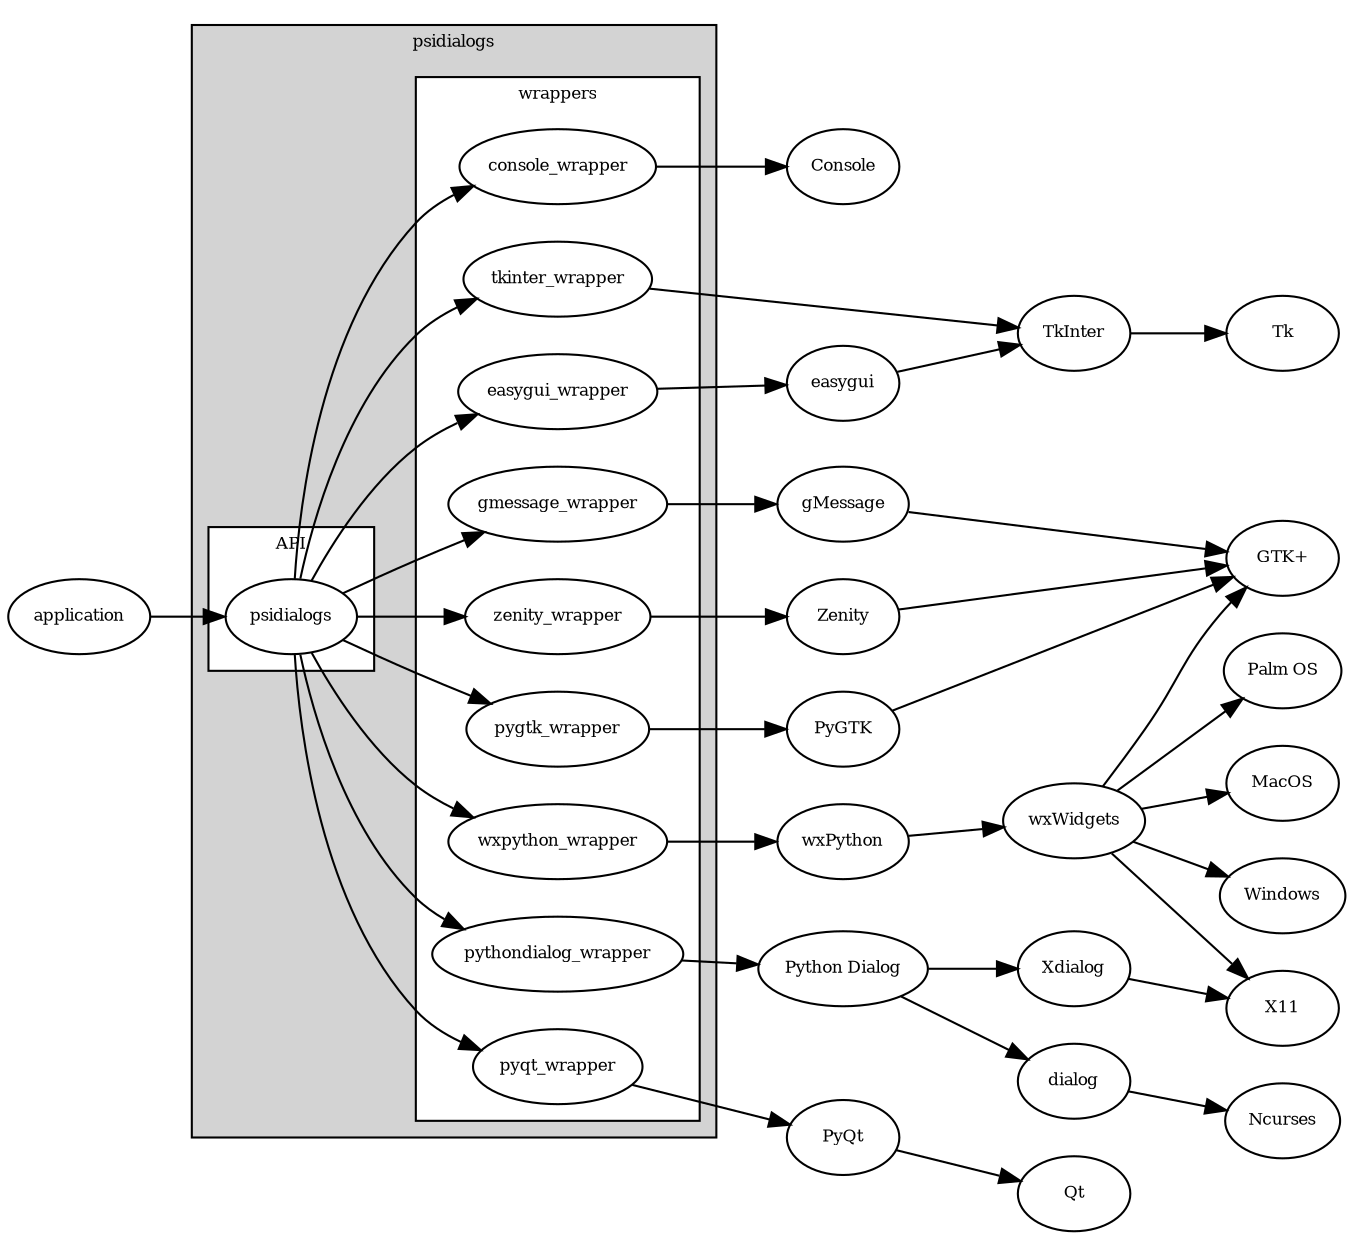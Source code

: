 digraph G {
rankdir=LR;
node [fontsize=8];
fontsize=8;

subgraph cluster_0 {
	label = "psidialogs";
	style=filled;
	fillcolor=lightgrey;
	subgraph cluster_1 {
		label = "API";
		style=filled;
		fillcolor=white;

		psidialogs;
	}
	subgraph cluster_2 {
		style=filled;
		fillcolor=white;
		label = "wrappers";

		psidialogs -> console_wrapper;
		psidialogs -> easygui_wrapper;
		psidialogs -> gmessage_wrapper;
		psidialogs -> pygtk_wrapper;
		psidialogs -> pyqt_wrapper;
		psidialogs -> pythondialog_wrapper;
		psidialogs -> tkinter_wrapper;
		psidialogs -> wxpython_wrapper;
		psidialogs -> zenity_wrapper;
	}
}
console_wrapper -> Console;
easygui_wrapper -> easygui -> TkInter -> Tk;
gmessage_wrapper -> gMessage -> "GTK+";
pyqt_wrapper -> PyQt -> Qt;
pythondialog_wrapper -> "Python Dialog" -> Xdialog -> X11;
"Python Dialog"  -> dialog -> Ncurses;
tkinter_wrapper -> TkInter;
zenity_wrapper -> Zenity -> "GTK+";

pygtk_wrapper -> PyGTK -> "GTK+";
wxpython_wrapper -> wxPython -> wxWidgets;
wxWidgets -> "GTK+";
wxWidgets -> MacOS;
wxWidgets -> Windows;
wxWidgets -> "Palm OS";
wxWidgets -> X11;

application -> psidialogs;
}
